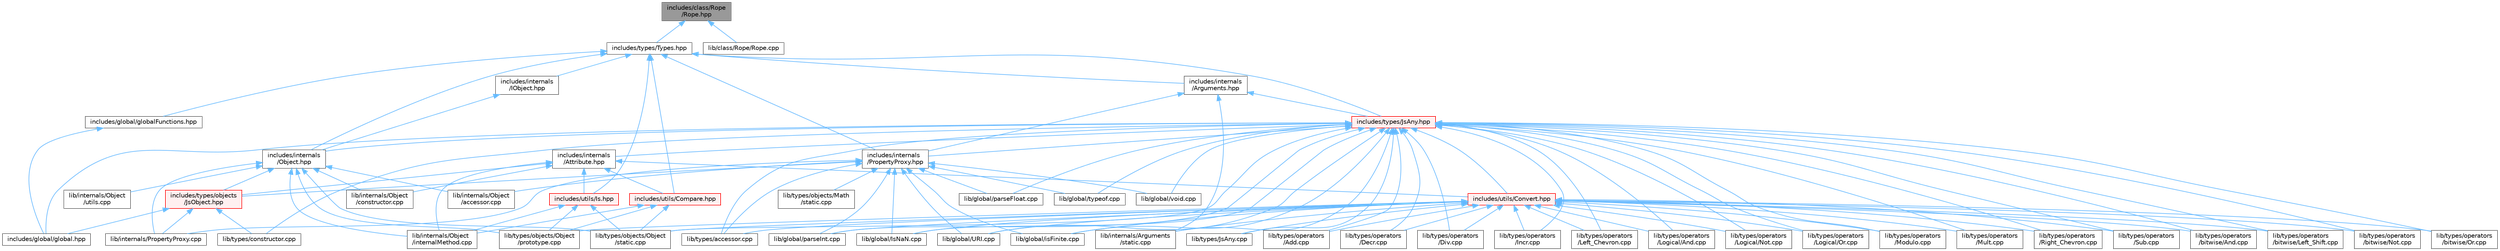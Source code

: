 digraph "includes/class/Rope/Rope.hpp"
{
 // LATEX_PDF_SIZE
  bgcolor="transparent";
  edge [fontname=Helvetica,fontsize=10,labelfontname=Helvetica,labelfontsize=10];
  node [fontname=Helvetica,fontsize=10,shape=box,height=0.2,width=0.4];
  Node1 [id="Node000001",label="includes/class/Rope\l/Rope.hpp",height=0.2,width=0.4,color="gray40", fillcolor="grey60", style="filled", fontcolor="black",tooltip=" "];
  Node1 -> Node2 [id="edge1_Node000001_Node000002",dir="back",color="steelblue1",style="solid",tooltip=" "];
  Node2 [id="Node000002",label="includes/types/Types.hpp",height=0.2,width=0.4,color="grey40", fillcolor="white", style="filled",URL="$Types_8hpp.html",tooltip=" "];
  Node2 -> Node3 [id="edge2_Node000002_Node000003",dir="back",color="steelblue1",style="solid",tooltip=" "];
  Node3 [id="Node000003",label="includes/global/globalFunctions.hpp",height=0.2,width=0.4,color="grey40", fillcolor="white", style="filled",URL="$globalFunctions_8hpp.html",tooltip=" "];
  Node3 -> Node4 [id="edge3_Node000003_Node000004",dir="back",color="steelblue1",style="solid",tooltip=" "];
  Node4 [id="Node000004",label="includes/global/global.hpp",height=0.2,width=0.4,color="grey40", fillcolor="white", style="filled",URL="$global_8hpp.html",tooltip=" "];
  Node2 -> Node5 [id="edge4_Node000002_Node000005",dir="back",color="steelblue1",style="solid",tooltip=" "];
  Node5 [id="Node000005",label="includes/internals\l/Arguments.hpp",height=0.2,width=0.4,color="grey40", fillcolor="white", style="filled",URL="$Arguments_8hpp.html",tooltip=" "];
  Node5 -> Node6 [id="edge5_Node000005_Node000006",dir="back",color="steelblue1",style="solid",tooltip=" "];
  Node6 [id="Node000006",label="includes/internals\l/PropertyProxy.hpp",height=0.2,width=0.4,color="grey40", fillcolor="white", style="filled",URL="$PropertyProxy_8hpp.html",tooltip=" "];
  Node6 -> Node7 [id="edge6_Node000006_Node000007",dir="back",color="steelblue1",style="solid",tooltip=" "];
  Node7 [id="Node000007",label="includes/types/objects\l/JsObject.hpp",height=0.2,width=0.4,color="red", fillcolor="#FFF0F0", style="filled",URL="$JsObject_8hpp.html",tooltip=" "];
  Node7 -> Node4 [id="edge7_Node000007_Node000004",dir="back",color="steelblue1",style="solid",tooltip=" "];
  Node7 -> Node15 [id="edge8_Node000007_Node000015",dir="back",color="steelblue1",style="solid",tooltip=" "];
  Node15 [id="Node000015",label="lib/internals/PropertyProxy.cpp",height=0.2,width=0.4,color="grey40", fillcolor="white", style="filled",URL="$PropertyProxy_8cpp.html",tooltip=" "];
  Node7 -> Node16 [id="edge9_Node000007_Node000016",dir="back",color="steelblue1",style="solid",tooltip=" "];
  Node16 [id="Node000016",label="lib/types/constructor.cpp",height=0.2,width=0.4,color="grey40", fillcolor="white", style="filled",URL="$types_2constructor_8cpp.html",tooltip=" "];
  Node6 -> Node22 [id="edge10_Node000006_Node000022",dir="back",color="steelblue1",style="solid",tooltip=" "];
  Node22 [id="Node000022",label="lib/global/IsNaN.cpp",height=0.2,width=0.4,color="grey40", fillcolor="white", style="filled",URL="$IsNaN_8cpp.html",tooltip=" "];
  Node6 -> Node23 [id="edge11_Node000006_Node000023",dir="back",color="steelblue1",style="solid",tooltip=" "];
  Node23 [id="Node000023",label="lib/global/URI.cpp",height=0.2,width=0.4,color="grey40", fillcolor="white", style="filled",URL="$URI_8cpp.html",tooltip=" "];
  Node6 -> Node24 [id="edge12_Node000006_Node000024",dir="back",color="steelblue1",style="solid",tooltip=" "];
  Node24 [id="Node000024",label="lib/global/isFinite.cpp",height=0.2,width=0.4,color="grey40", fillcolor="white", style="filled",URL="$isFinite_8cpp.html",tooltip=" "];
  Node6 -> Node25 [id="edge13_Node000006_Node000025",dir="back",color="steelblue1",style="solid",tooltip=" "];
  Node25 [id="Node000025",label="lib/global/parseFloat.cpp",height=0.2,width=0.4,color="grey40", fillcolor="white", style="filled",URL="$parseFloat_8cpp.html",tooltip=" "];
  Node6 -> Node26 [id="edge14_Node000006_Node000026",dir="back",color="steelblue1",style="solid",tooltip=" "];
  Node26 [id="Node000026",label="lib/global/parseInt.cpp",height=0.2,width=0.4,color="grey40", fillcolor="white", style="filled",URL="$parseInt_8cpp.html",tooltip=" "];
  Node6 -> Node27 [id="edge15_Node000006_Node000027",dir="back",color="steelblue1",style="solid",tooltip=" "];
  Node27 [id="Node000027",label="lib/global/typeof.cpp",height=0.2,width=0.4,color="grey40", fillcolor="white", style="filled",URL="$typeof_8cpp.html",tooltip=" "];
  Node6 -> Node28 [id="edge16_Node000006_Node000028",dir="back",color="steelblue1",style="solid",tooltip=" "];
  Node28 [id="Node000028",label="lib/global/void.cpp",height=0.2,width=0.4,color="grey40", fillcolor="white", style="filled",URL="$void_8cpp.html",tooltip=" "];
  Node6 -> Node29 [id="edge17_Node000006_Node000029",dir="back",color="steelblue1",style="solid",tooltip=" "];
  Node29 [id="Node000029",label="lib/internals/Object\l/accessor.cpp",height=0.2,width=0.4,color="grey40", fillcolor="white", style="filled",URL="$internals_2Object_2accessor_8cpp.html",tooltip=" "];
  Node6 -> Node15 [id="edge18_Node000006_Node000015",dir="back",color="steelblue1",style="solid",tooltip=" "];
  Node6 -> Node10 [id="edge19_Node000006_Node000010",dir="back",color="steelblue1",style="solid",tooltip=" "];
  Node10 [id="Node000010",label="lib/types/accessor.cpp",height=0.2,width=0.4,color="grey40", fillcolor="white", style="filled",URL="$types_2accessor_8cpp.html",tooltip=" "];
  Node6 -> Node30 [id="edge20_Node000006_Node000030",dir="back",color="steelblue1",style="solid",tooltip=" "];
  Node30 [id="Node000030",label="lib/types/objects/Math\l/static.cpp",height=0.2,width=0.4,color="grey40", fillcolor="white", style="filled",URL="$types_2objects_2Math_2static_8cpp.html",tooltip=" "];
  Node5 -> Node31 [id="edge21_Node000005_Node000031",dir="back",color="steelblue1",style="solid",tooltip=" "];
  Node31 [id="Node000031",label="includes/types/JsAny.hpp",height=0.2,width=0.4,color="red", fillcolor="#FFF0F0", style="filled",URL="$JsAny_8hpp.html",tooltip=" "];
  Node31 -> Node4 [id="edge22_Node000031_Node000004",dir="back",color="steelblue1",style="solid",tooltip=" "];
  Node31 -> Node32 [id="edge23_Node000031_Node000032",dir="back",color="steelblue1",style="solid",tooltip=" "];
  Node32 [id="Node000032",label="includes/internals\l/Attribute.hpp",height=0.2,width=0.4,color="grey40", fillcolor="white", style="filled",URL="$Attribute_8hpp.html",tooltip=" "];
  Node32 -> Node7 [id="edge24_Node000032_Node000007",dir="back",color="steelblue1",style="solid",tooltip=" "];
  Node32 -> Node33 [id="edge25_Node000032_Node000033",dir="back",color="steelblue1",style="solid",tooltip=" "];
  Node33 [id="Node000033",label="includes/utils/Compare.hpp",height=0.2,width=0.4,color="red", fillcolor="#FFF0F0", style="filled",URL="$Compare_8hpp.html",tooltip=" "];
  Node33 -> Node34 [id="edge26_Node000033_Node000034",dir="back",color="steelblue1",style="solid",tooltip=" "];
  Node34 [id="Node000034",label="lib/internals/Object\l/internalMethod.cpp",height=0.2,width=0.4,color="grey40", fillcolor="white", style="filled",URL="$internalMethod_8cpp.html",tooltip=" "];
  Node33 -> Node13 [id="edge27_Node000033_Node000013",dir="back",color="steelblue1",style="solid",tooltip=" "];
  Node13 [id="Node000013",label="lib/types/objects/Object\l/prototype.cpp",height=0.2,width=0.4,color="grey40", fillcolor="white", style="filled",URL="$prototype_8cpp.html",tooltip=" "];
  Node33 -> Node14 [id="edge28_Node000033_Node000014",dir="back",color="steelblue1",style="solid",tooltip=" "];
  Node14 [id="Node000014",label="lib/types/objects/Object\l/static.cpp",height=0.2,width=0.4,color="grey40", fillcolor="white", style="filled",URL="$types_2objects_2Object_2static_8cpp.html",tooltip=" "];
  Node32 -> Node36 [id="edge29_Node000032_Node000036",dir="back",color="steelblue1",style="solid",tooltip=" "];
  Node36 [id="Node000036",label="includes/utils/Convert.hpp",height=0.2,width=0.4,color="red", fillcolor="#FFF0F0", style="filled",URL="$Convert_8hpp.html",tooltip=" "];
  Node36 -> Node22 [id="edge30_Node000036_Node000022",dir="back",color="steelblue1",style="solid",tooltip=" "];
  Node36 -> Node23 [id="edge31_Node000036_Node000023",dir="back",color="steelblue1",style="solid",tooltip=" "];
  Node36 -> Node24 [id="edge32_Node000036_Node000024",dir="back",color="steelblue1",style="solid",tooltip=" "];
  Node36 -> Node26 [id="edge33_Node000036_Node000026",dir="back",color="steelblue1",style="solid",tooltip=" "];
  Node36 -> Node9 [id="edge34_Node000036_Node000009",dir="back",color="steelblue1",style="solid",tooltip=" "];
  Node9 [id="Node000009",label="lib/internals/Arguments\l/static.cpp",height=0.2,width=0.4,color="grey40", fillcolor="white", style="filled",URL="$internals_2Arguments_2static_8cpp.html",tooltip=" "];
  Node36 -> Node38 [id="edge35_Node000036_Node000038",dir="back",color="steelblue1",style="solid",tooltip=" "];
  Node38 [id="Node000038",label="lib/types/JsAny.cpp",height=0.2,width=0.4,color="grey40", fillcolor="white", style="filled",URL="$JsAny_8cpp.html",tooltip=" "];
  Node36 -> Node10 [id="edge36_Node000036_Node000010",dir="back",color="steelblue1",style="solid",tooltip=" "];
  Node36 -> Node13 [id="edge37_Node000036_Node000013",dir="back",color="steelblue1",style="solid",tooltip=" "];
  Node36 -> Node14 [id="edge38_Node000036_Node000014",dir="back",color="steelblue1",style="solid",tooltip=" "];
  Node36 -> Node39 [id="edge39_Node000036_Node000039",dir="back",color="steelblue1",style="solid",tooltip=" "];
  Node39 [id="Node000039",label="lib/types/operators\l/Add.cpp",height=0.2,width=0.4,color="grey40", fillcolor="white", style="filled",URL="$Add_8cpp.html",tooltip=" "];
  Node36 -> Node40 [id="edge40_Node000036_Node000040",dir="back",color="steelblue1",style="solid",tooltip=" "];
  Node40 [id="Node000040",label="lib/types/operators\l/Decr.cpp",height=0.2,width=0.4,color="grey40", fillcolor="white", style="filled",URL="$Decr_8cpp.html",tooltip=" "];
  Node36 -> Node41 [id="edge41_Node000036_Node000041",dir="back",color="steelblue1",style="solid",tooltip=" "];
  Node41 [id="Node000041",label="lib/types/operators\l/Div.cpp",height=0.2,width=0.4,color="grey40", fillcolor="white", style="filled",URL="$Div_8cpp.html",tooltip=" "];
  Node36 -> Node42 [id="edge42_Node000036_Node000042",dir="back",color="steelblue1",style="solid",tooltip=" "];
  Node42 [id="Node000042",label="lib/types/operators\l/Incr.cpp",height=0.2,width=0.4,color="grey40", fillcolor="white", style="filled",URL="$Incr_8cpp.html",tooltip=" "];
  Node36 -> Node43 [id="edge43_Node000036_Node000043",dir="back",color="steelblue1",style="solid",tooltip=" "];
  Node43 [id="Node000043",label="lib/types/operators\l/Left_Chevron.cpp",height=0.2,width=0.4,color="grey40", fillcolor="white", style="filled",URL="$Left__Chevron_8cpp.html",tooltip=" "];
  Node36 -> Node44 [id="edge44_Node000036_Node000044",dir="back",color="steelblue1",style="solid",tooltip=" "];
  Node44 [id="Node000044",label="lib/types/operators\l/Logical/And.cpp",height=0.2,width=0.4,color="grey40", fillcolor="white", style="filled",URL="$Logical_2And_8cpp.html",tooltip=" "];
  Node36 -> Node45 [id="edge45_Node000036_Node000045",dir="back",color="steelblue1",style="solid",tooltip=" "];
  Node45 [id="Node000045",label="lib/types/operators\l/Logical/Not.cpp",height=0.2,width=0.4,color="grey40", fillcolor="white", style="filled",URL="$Logical_2Not_8cpp.html",tooltip=" "];
  Node36 -> Node46 [id="edge46_Node000036_Node000046",dir="back",color="steelblue1",style="solid",tooltip=" "];
  Node46 [id="Node000046",label="lib/types/operators\l/Logical/Or.cpp",height=0.2,width=0.4,color="grey40", fillcolor="white", style="filled",URL="$Logical_2Or_8cpp.html",tooltip=" "];
  Node36 -> Node47 [id="edge47_Node000036_Node000047",dir="back",color="steelblue1",style="solid",tooltip=" "];
  Node47 [id="Node000047",label="lib/types/operators\l/Modulo.cpp",height=0.2,width=0.4,color="grey40", fillcolor="white", style="filled",URL="$Modulo_8cpp.html",tooltip=" "];
  Node36 -> Node48 [id="edge48_Node000036_Node000048",dir="back",color="steelblue1",style="solid",tooltip=" "];
  Node48 [id="Node000048",label="lib/types/operators\l/Mult.cpp",height=0.2,width=0.4,color="grey40", fillcolor="white", style="filled",URL="$Mult_8cpp.html",tooltip=" "];
  Node36 -> Node49 [id="edge49_Node000036_Node000049",dir="back",color="steelblue1",style="solid",tooltip=" "];
  Node49 [id="Node000049",label="lib/types/operators\l/Right_Chevron.cpp",height=0.2,width=0.4,color="grey40", fillcolor="white", style="filled",URL="$Right__Chevron_8cpp.html",tooltip=" "];
  Node36 -> Node50 [id="edge50_Node000036_Node000050",dir="back",color="steelblue1",style="solid",tooltip=" "];
  Node50 [id="Node000050",label="lib/types/operators\l/Sub.cpp",height=0.2,width=0.4,color="grey40", fillcolor="white", style="filled",URL="$Sub_8cpp.html",tooltip=" "];
  Node36 -> Node51 [id="edge51_Node000036_Node000051",dir="back",color="steelblue1",style="solid",tooltip=" "];
  Node51 [id="Node000051",label="lib/types/operators\l/bitwise/And.cpp",height=0.2,width=0.4,color="grey40", fillcolor="white", style="filled",URL="$bitwise_2And_8cpp.html",tooltip=" "];
  Node36 -> Node52 [id="edge52_Node000036_Node000052",dir="back",color="steelblue1",style="solid",tooltip=" "];
  Node52 [id="Node000052",label="lib/types/operators\l/bitwise/Left_Shift.cpp",height=0.2,width=0.4,color="grey40", fillcolor="white", style="filled",URL="$Left__Shift_8cpp.html",tooltip=" "];
  Node36 -> Node53 [id="edge53_Node000036_Node000053",dir="back",color="steelblue1",style="solid",tooltip=" "];
  Node53 [id="Node000053",label="lib/types/operators\l/bitwise/Not.cpp",height=0.2,width=0.4,color="grey40", fillcolor="white", style="filled",URL="$bitwise_2Not_8cpp.html",tooltip=" "];
  Node36 -> Node54 [id="edge54_Node000036_Node000054",dir="back",color="steelblue1",style="solid",tooltip=" "];
  Node54 [id="Node000054",label="lib/types/operators\l/bitwise/Or.cpp",height=0.2,width=0.4,color="grey40", fillcolor="white", style="filled",URL="$bitwise_2Or_8cpp.html",tooltip=" "];
  Node32 -> Node62 [id="edge55_Node000032_Node000062",dir="back",color="steelblue1",style="solid",tooltip=" "];
  Node62 [id="Node000062",label="includes/utils/Is.hpp",height=0.2,width=0.4,color="red", fillcolor="#FFF0F0", style="filled",URL="$Is_8hpp.html",tooltip=" "];
  Node62 -> Node34 [id="edge56_Node000062_Node000034",dir="back",color="steelblue1",style="solid",tooltip=" "];
  Node62 -> Node13 [id="edge57_Node000062_Node000013",dir="back",color="steelblue1",style="solid",tooltip=" "];
  Node62 -> Node14 [id="edge58_Node000062_Node000014",dir="back",color="steelblue1",style="solid",tooltip=" "];
  Node32 -> Node63 [id="edge59_Node000032_Node000063",dir="back",color="steelblue1",style="solid",tooltip=" "];
  Node63 [id="Node000063",label="lib/internals/Object\l/constructor.cpp",height=0.2,width=0.4,color="grey40", fillcolor="white", style="filled",URL="$internals_2Object_2constructor_8cpp.html",tooltip=" "];
  Node32 -> Node34 [id="edge60_Node000032_Node000034",dir="back",color="steelblue1",style="solid",tooltip=" "];
  Node31 -> Node64 [id="edge61_Node000031_Node000064",dir="back",color="steelblue1",style="solid",tooltip=" "];
  Node64 [id="Node000064",label="includes/internals\l/Object.hpp",height=0.2,width=0.4,color="grey40", fillcolor="white", style="filled",URL="$Object_8hpp.html",tooltip=" "];
  Node64 -> Node7 [id="edge62_Node000064_Node000007",dir="back",color="steelblue1",style="solid",tooltip=" "];
  Node64 -> Node29 [id="edge63_Node000064_Node000029",dir="back",color="steelblue1",style="solid",tooltip=" "];
  Node64 -> Node63 [id="edge64_Node000064_Node000063",dir="back",color="steelblue1",style="solid",tooltip=" "];
  Node64 -> Node34 [id="edge65_Node000064_Node000034",dir="back",color="steelblue1",style="solid",tooltip=" "];
  Node64 -> Node65 [id="edge66_Node000064_Node000065",dir="back",color="steelblue1",style="solid",tooltip=" "];
  Node65 [id="Node000065",label="lib/internals/Object\l/utils.cpp",height=0.2,width=0.4,color="grey40", fillcolor="white", style="filled",URL="$utils_8cpp.html",tooltip=" "];
  Node64 -> Node15 [id="edge67_Node000064_Node000015",dir="back",color="steelblue1",style="solid",tooltip=" "];
  Node64 -> Node13 [id="edge68_Node000064_Node000013",dir="back",color="steelblue1",style="solid",tooltip=" "];
  Node64 -> Node14 [id="edge69_Node000064_Node000014",dir="back",color="steelblue1",style="solid",tooltip=" "];
  Node31 -> Node6 [id="edge70_Node000031_Node000006",dir="back",color="steelblue1",style="solid",tooltip=" "];
  Node31 -> Node36 [id="edge71_Node000031_Node000036",dir="back",color="steelblue1",style="solid",tooltip=" "];
  Node31 -> Node22 [id="edge72_Node000031_Node000022",dir="back",color="steelblue1",style="solid",tooltip=" "];
  Node31 -> Node23 [id="edge73_Node000031_Node000023",dir="back",color="steelblue1",style="solid",tooltip=" "];
  Node31 -> Node24 [id="edge74_Node000031_Node000024",dir="back",color="steelblue1",style="solid",tooltip=" "];
  Node31 -> Node25 [id="edge75_Node000031_Node000025",dir="back",color="steelblue1",style="solid",tooltip=" "];
  Node31 -> Node26 [id="edge76_Node000031_Node000026",dir="back",color="steelblue1",style="solid",tooltip=" "];
  Node31 -> Node27 [id="edge77_Node000031_Node000027",dir="back",color="steelblue1",style="solid",tooltip=" "];
  Node31 -> Node28 [id="edge78_Node000031_Node000028",dir="back",color="steelblue1",style="solid",tooltip=" "];
  Node31 -> Node9 [id="edge79_Node000031_Node000009",dir="back",color="steelblue1",style="solid",tooltip=" "];
  Node31 -> Node38 [id="edge80_Node000031_Node000038",dir="back",color="steelblue1",style="solid",tooltip=" "];
  Node31 -> Node10 [id="edge81_Node000031_Node000010",dir="back",color="steelblue1",style="solid",tooltip=" "];
  Node31 -> Node16 [id="edge82_Node000031_Node000016",dir="back",color="steelblue1",style="solid",tooltip=" "];
  Node31 -> Node14 [id="edge83_Node000031_Node000014",dir="back",color="steelblue1",style="solid",tooltip=" "];
  Node31 -> Node39 [id="edge84_Node000031_Node000039",dir="back",color="steelblue1",style="solid",tooltip=" "];
  Node31 -> Node40 [id="edge85_Node000031_Node000040",dir="back",color="steelblue1",style="solid",tooltip=" "];
  Node31 -> Node41 [id="edge86_Node000031_Node000041",dir="back",color="steelblue1",style="solid",tooltip=" "];
  Node31 -> Node42 [id="edge87_Node000031_Node000042",dir="back",color="steelblue1",style="solid",tooltip=" "];
  Node31 -> Node43 [id="edge88_Node000031_Node000043",dir="back",color="steelblue1",style="solid",tooltip=" "];
  Node31 -> Node44 [id="edge89_Node000031_Node000044",dir="back",color="steelblue1",style="solid",tooltip=" "];
  Node31 -> Node45 [id="edge90_Node000031_Node000045",dir="back",color="steelblue1",style="solid",tooltip=" "];
  Node31 -> Node46 [id="edge91_Node000031_Node000046",dir="back",color="steelblue1",style="solid",tooltip=" "];
  Node31 -> Node47 [id="edge92_Node000031_Node000047",dir="back",color="steelblue1",style="solid",tooltip=" "];
  Node31 -> Node48 [id="edge93_Node000031_Node000048",dir="back",color="steelblue1",style="solid",tooltip=" "];
  Node31 -> Node49 [id="edge94_Node000031_Node000049",dir="back",color="steelblue1",style="solid",tooltip=" "];
  Node31 -> Node50 [id="edge95_Node000031_Node000050",dir="back",color="steelblue1",style="solid",tooltip=" "];
  Node31 -> Node51 [id="edge96_Node000031_Node000051",dir="back",color="steelblue1",style="solid",tooltip=" "];
  Node31 -> Node52 [id="edge97_Node000031_Node000052",dir="back",color="steelblue1",style="solid",tooltip=" "];
  Node31 -> Node53 [id="edge98_Node000031_Node000053",dir="back",color="steelblue1",style="solid",tooltip=" "];
  Node31 -> Node54 [id="edge99_Node000031_Node000054",dir="back",color="steelblue1",style="solid",tooltip=" "];
  Node5 -> Node9 [id="edge100_Node000005_Node000009",dir="back",color="steelblue1",style="solid",tooltip=" "];
  Node2 -> Node70 [id="edge101_Node000002_Node000070",dir="back",color="steelblue1",style="solid",tooltip=" "];
  Node70 [id="Node000070",label="includes/internals\l/IObject.hpp",height=0.2,width=0.4,color="grey40", fillcolor="white", style="filled",URL="$IObject_8hpp.html",tooltip=" "];
  Node70 -> Node64 [id="edge102_Node000070_Node000064",dir="back",color="steelblue1",style="solid",tooltip=" "];
  Node2 -> Node64 [id="edge103_Node000002_Node000064",dir="back",color="steelblue1",style="solid",tooltip=" "];
  Node2 -> Node6 [id="edge104_Node000002_Node000006",dir="back",color="steelblue1",style="solid",tooltip=" "];
  Node2 -> Node31 [id="edge105_Node000002_Node000031",dir="back",color="steelblue1",style="solid",tooltip=" "];
  Node2 -> Node33 [id="edge106_Node000002_Node000033",dir="back",color="steelblue1",style="solid",tooltip=" "];
  Node2 -> Node62 [id="edge107_Node000002_Node000062",dir="back",color="steelblue1",style="solid",tooltip=" "];
  Node1 -> Node71 [id="edge108_Node000001_Node000071",dir="back",color="steelblue1",style="solid",tooltip=" "];
  Node71 [id="Node000071",label="lib/class/Rope/Rope.cpp",height=0.2,width=0.4,color="grey40", fillcolor="white", style="filled",URL="$Rope_8cpp.html",tooltip=" "];
}
